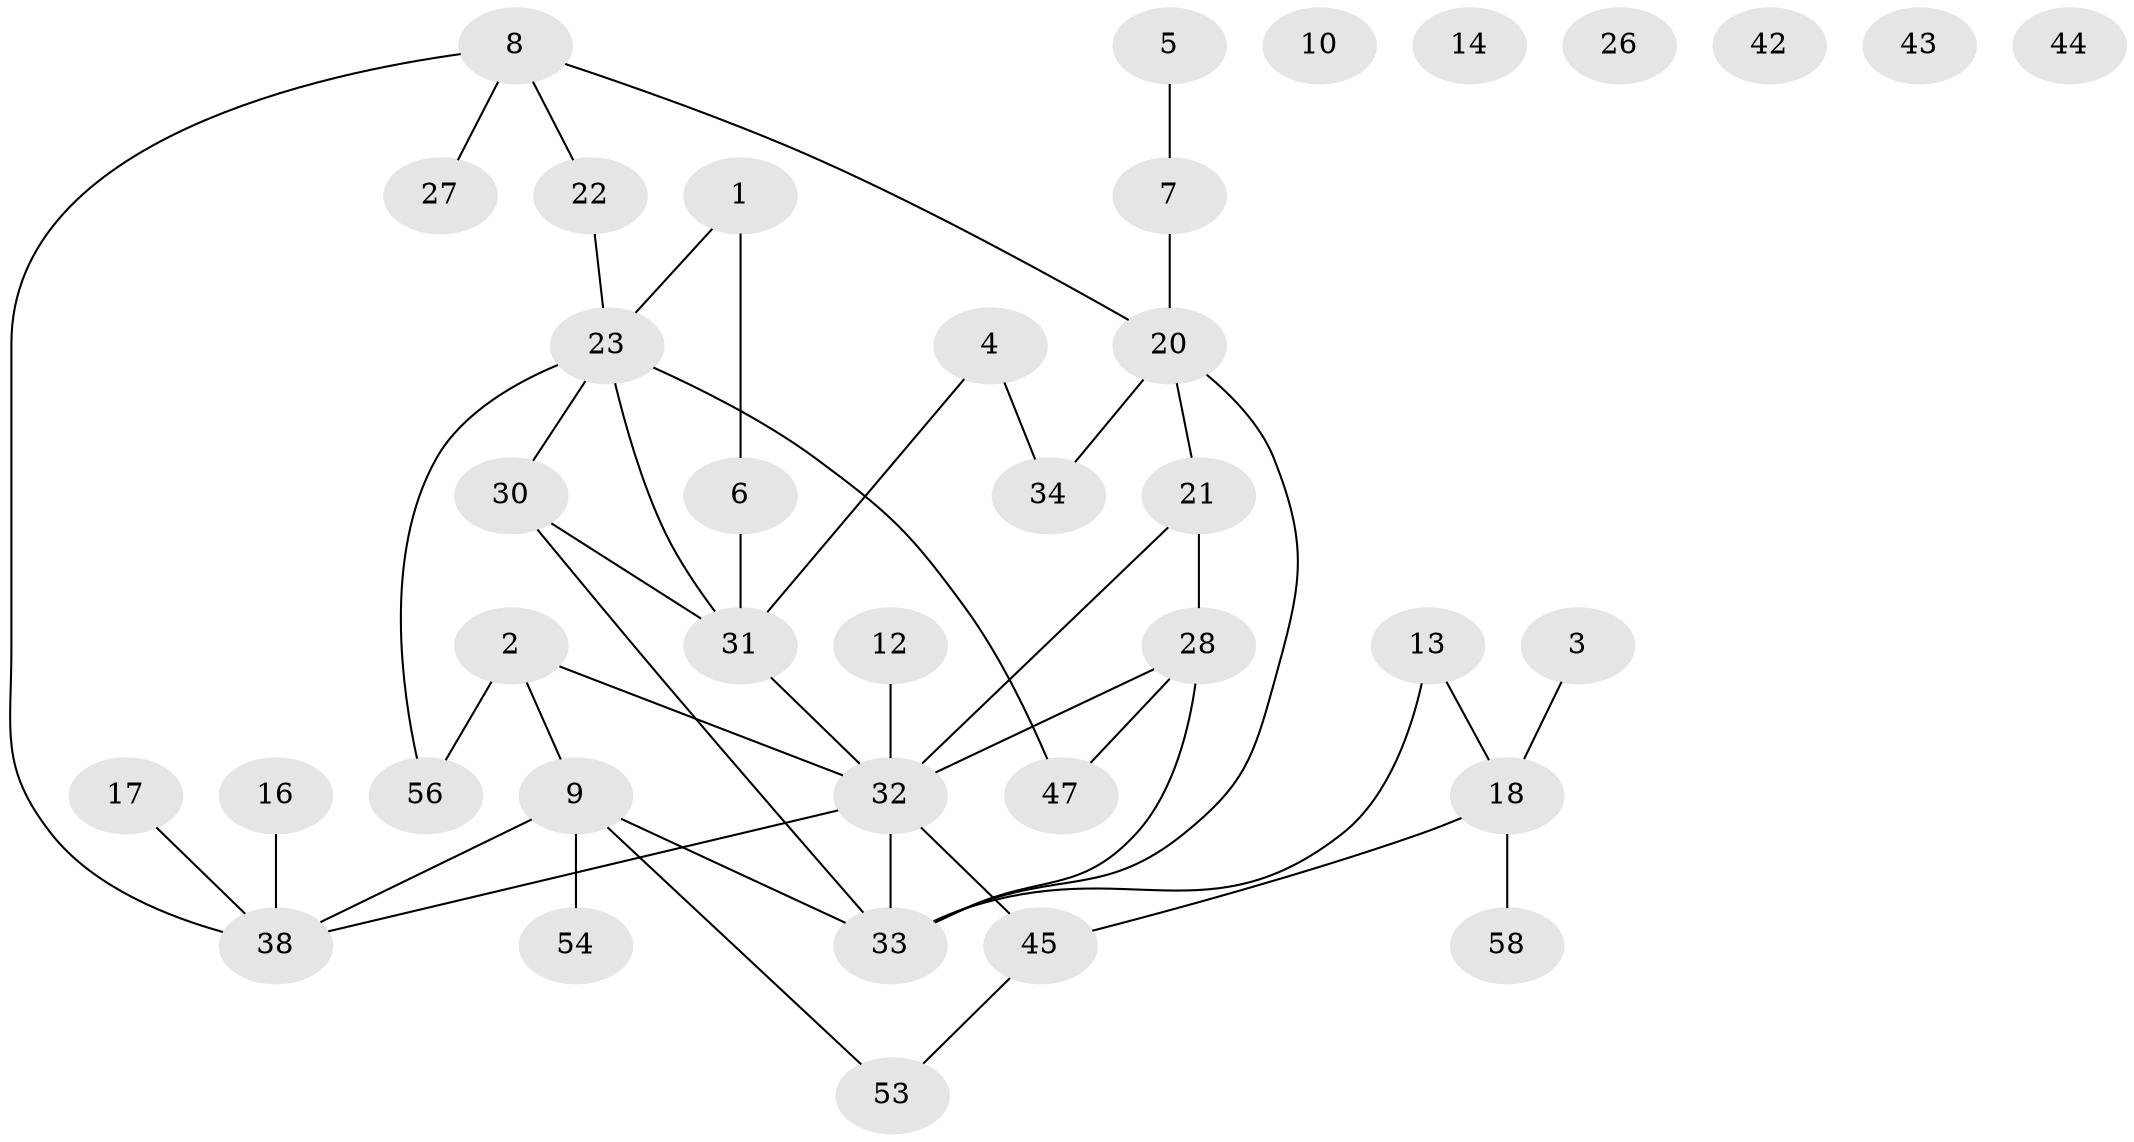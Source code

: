// Generated by graph-tools (version 1.1) at 2025/23/03/03/25 07:23:25]
// undirected, 38 vertices, 46 edges
graph export_dot {
graph [start="1"]
  node [color=gray90,style=filled];
  1;
  2 [super="+40"];
  3 [super="+15"];
  4 [super="+48"];
  5;
  6 [super="+29"];
  7 [super="+49"];
  8 [super="+19"];
  9 [super="+11"];
  10;
  12;
  13 [super="+37"];
  14;
  16;
  17;
  18 [super="+50"];
  20 [super="+24"];
  21 [super="+25"];
  22 [super="+57"];
  23 [super="+36"];
  26;
  27;
  28 [super="+59"];
  30 [super="+41"];
  31 [super="+52"];
  32 [super="+46"];
  33 [super="+35"];
  34;
  38 [super="+39"];
  42;
  43;
  44;
  45 [super="+51"];
  47;
  53 [super="+55"];
  54;
  56;
  58;
  1 -- 23;
  1 -- 6;
  2 -- 56;
  2 -- 32;
  2 -- 9;
  3 -- 18;
  4 -- 34;
  4 -- 31;
  5 -- 7;
  6 -- 31;
  7 -- 20;
  8 -- 27;
  8 -- 38;
  8 -- 22;
  8 -- 20;
  9 -- 38;
  9 -- 53;
  9 -- 54;
  9 -- 33;
  12 -- 32;
  13 -- 18;
  13 -- 33;
  16 -- 38;
  17 -- 38;
  18 -- 58;
  18 -- 45;
  20 -- 21;
  20 -- 33;
  20 -- 34;
  21 -- 28;
  21 -- 32;
  22 -- 23;
  23 -- 30;
  23 -- 47;
  23 -- 56;
  23 -- 31;
  28 -- 32;
  28 -- 33;
  28 -- 47;
  30 -- 33;
  30 -- 31;
  31 -- 32;
  32 -- 38;
  32 -- 33;
  32 -- 45;
  45 -- 53;
}

